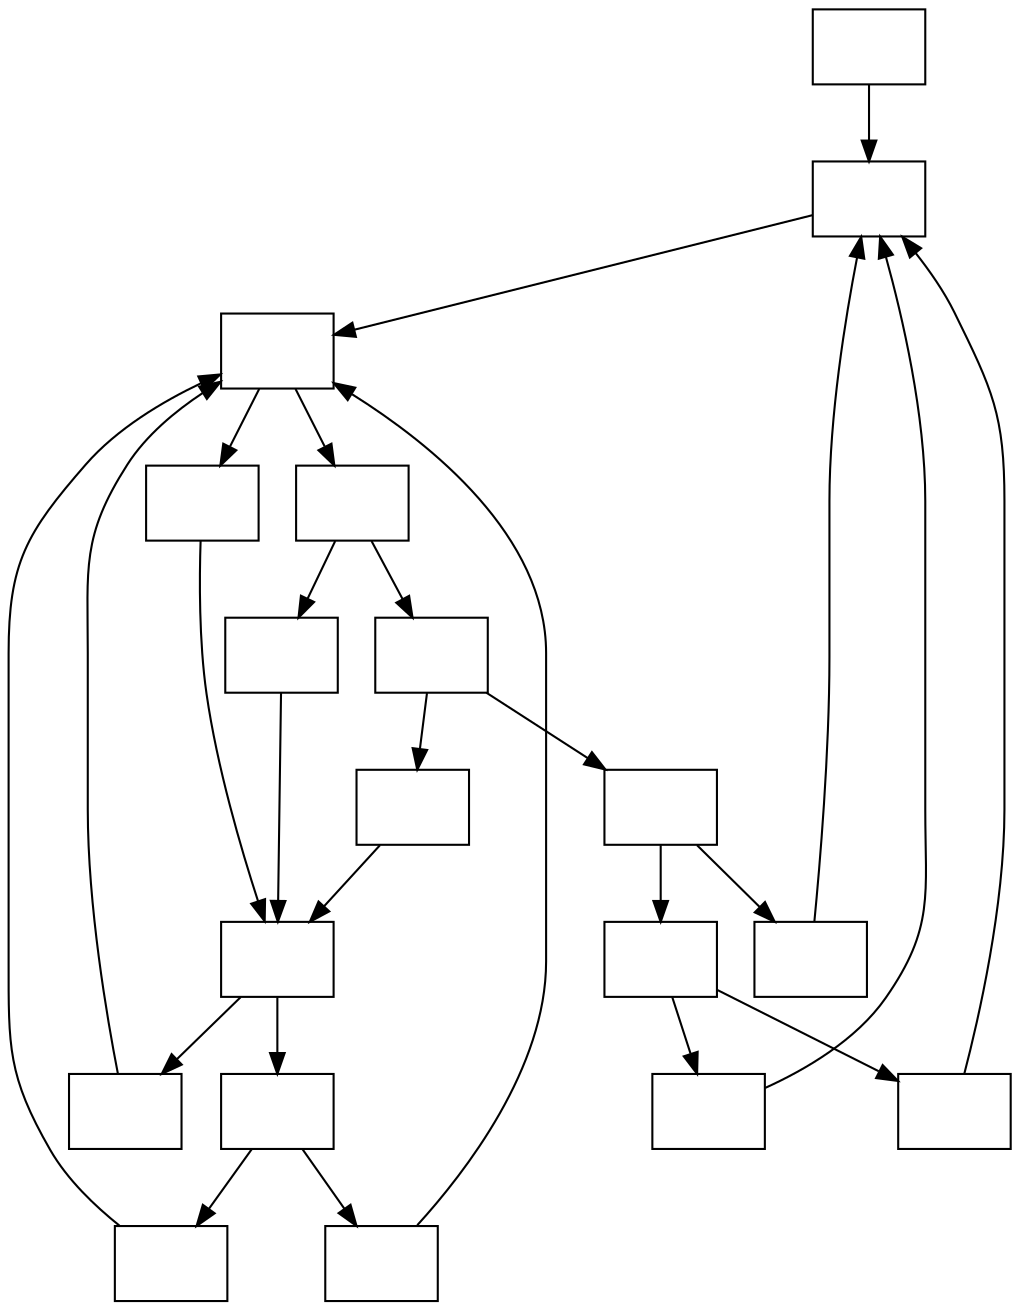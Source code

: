 digraph unnamed {

	Node0x5610f1ee7c30 [shape=record,label="{}"];
	Node0x5610f1ee7c30 -> Node0x5610f1ef68b0;
	Node0x5610f1ef68b0 [shape=record,label="{}"];
	Node0x5610f1ef68b0 -> Node0x5610f1f958d0;
	Node0x5610f1f958d0 [shape=record,label="{}"];
	Node0x5610f1f958d0 -> Node0x5610f1f9dd70;
	Node0x5610f1f958d0 -> Node0x5610f1f9d6f0;
	Node0x5610f1f9d6f0 [shape=record,label="{}"];
	Node0x5610f1f9d6f0 -> Node0x5610f1fa8fd0;
	Node0x5610f1f9d6f0 -> Node0x5610f1fa8950;
	Node0x5610f1fa8950 [shape=record,label="{}"];
	Node0x5610f1fa8950 -> Node0x5610f1fb44b0;
	Node0x5610f1fa8950 -> Node0x5610f1fb3e30;
	Node0x5610f1f9dd70 [shape=record,label="{}"];
	Node0x5610f1f9dd70 -> Node0x5610f1fafcf0;
	Node0x5610f1fa8fd0 [shape=record,label="{}"];
	Node0x5610f1fa8fd0 -> Node0x5610f1fafcf0;
	Node0x5610f1fb44b0 [shape=record,label="{}"];
	Node0x5610f1fb44b0 -> Node0x5610f1fafcf0;
	Node0x5610f1fb3e30 [shape=record,label="{}"];
	Node0x5610f1fb3e30 -> Node0x5610f2001270;
	Node0x5610f1fb3e30 -> Node0x5610f2006200;
	Node0x5610f2001270 [shape=record,label="{}"];
	Node0x5610f2001270 -> Node0x5610f1ef68b0;
	Node0x5610f2006200 [shape=record,label="{}"];
	Node0x5610f2006200 -> Node0x5610f2027790;
	Node0x5610f2006200 -> Node0x5610f2026cc0;
	Node0x5610f2027790 [shape=record,label="{}"];
	Node0x5610f2027790 -> Node0x5610f1ef68b0;
	Node0x5610f2026cc0 [shape=record,label="{}"];
	Node0x5610f2026cc0 -> Node0x5610f1ef68b0;
	Node0x5610f1fafcf0 [shape=record,label="{}"];
	Node0x5610f1fafcf0 -> Node0x5610f217c8d0;
	Node0x5610f1fafcf0 -> Node0x5610f2140b70;
	Node0x5610f217c8d0 [shape=record,label="{}"];
	Node0x5610f217c8d0 -> Node0x5610f1f958d0;
	Node0x5610f2140b70 [shape=record,label="{}"];
	Node0x5610f2140b70 -> Node0x5610f2169cf0;
	Node0x5610f2140b70 -> Node0x5610f2164c50;
	Node0x5610f2169cf0 [shape=record,label="{}"];
	Node0x5610f2169cf0 -> Node0x5610f1f958d0;
	Node0x5610f2164c50 [shape=record,label="{}"];
	Node0x5610f2164c50 -> Node0x5610f1f958d0;
}
digraph unnamed {

}
digraph unnamed {

}
digraph unnamed {

}
digraph unnamed {

}
digraph unnamed {

}
digraph unnamed {

}
digraph unnamed {

}
digraph unnamed {

}
